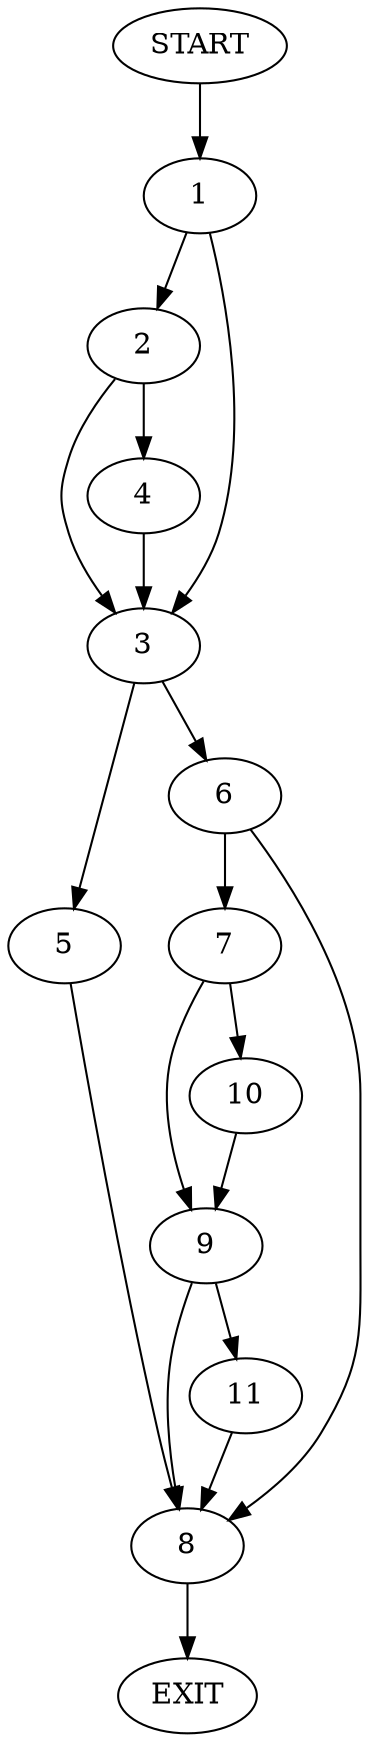 digraph {
0 [label="START"]
12 [label="EXIT"]
0 -> 1
1 -> 2
1 -> 3
2 -> 4
2 -> 3
3 -> 5
3 -> 6
4 -> 3
6 -> 7
6 -> 8
5 -> 8
8 -> 12
7 -> 9
7 -> 10
10 -> 9
9 -> 8
9 -> 11
11 -> 8
}
